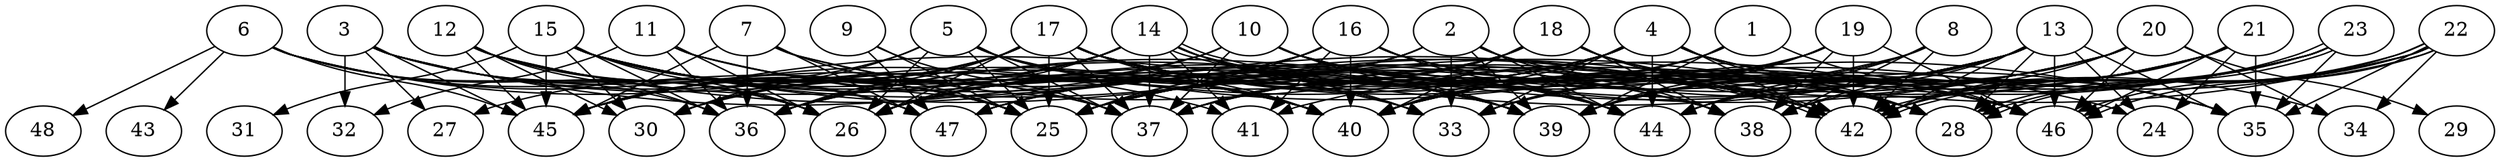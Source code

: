 // DAG (tier=3-complex, mode=compute, n=48, ccr=0.461, fat=0.737, density=0.731, regular=0.285, jump=0.218, mindata=1048576, maxdata=16777216)
// DAG automatically generated by daggen at Sun Aug 24 16:33:34 2025
// /home/ermia/Project/Environments/daggen/bin/daggen --dot --ccr 0.461 --fat 0.737 --regular 0.285 --density 0.731 --jump 0.218 --mindata 1048576 --maxdata 16777216 -n 48 
digraph G {
  1 [size="137874319408627712000", alpha="0.04", expect_size="68937159704313856000"]
  1 -> 37 [size ="213507060531200"]
  1 -> 39 [size ="213507060531200"]
  1 -> 40 [size ="213507060531200"]
  1 -> 46 [size ="213507060531200"]
  2 [size="4747548560737500", alpha="0.05", expect_size="2373774280368750"]
  2 -> 25 [size ="147975045120000"]
  2 -> 26 [size ="147975045120000"]
  2 -> 33 [size ="147975045120000"]
  2 -> 38 [size ="147975045120000"]
  2 -> 39 [size ="147975045120000"]
  2 -> 44 [size ="147975045120000"]
  2 -> 46 [size ="147975045120000"]
  2 -> 47 [size ="147975045120000"]
  3 [size="1341715548693800", alpha="0.05", expect_size="670857774346900"]
  3 -> 25 [size ="35150020739072"]
  3 -> 26 [size ="35150020739072"]
  3 -> 27 [size ="35150020739072"]
  3 -> 32 [size ="35150020739072"]
  3 -> 40 [size ="35150020739072"]
  3 -> 41 [size ="35150020739072"]
  3 -> 42 [size ="35150020739072"]
  3 -> 45 [size ="35150020739072"]
  3 -> 47 [size ="35150020739072"]
  4 [size="4031247961622743552", alpha="0.17", expect_size="2015623980811371776"]
  4 -> 25 [size ="1683388574466048"]
  4 -> 26 [size ="1683388574466048"]
  4 -> 28 [size ="1683388574466048"]
  4 -> 33 [size ="1683388574466048"]
  4 -> 34 [size ="1683388574466048"]
  4 -> 35 [size ="1683388574466048"]
  4 -> 40 [size ="1683388574466048"]
  4 -> 42 [size ="1683388574466048"]
  4 -> 44 [size ="1683388574466048"]
  4 -> 45 [size ="1683388574466048"]
  4 -> 47 [size ="1683388574466048"]
  5 [size="13175892682172808", alpha="0.05", expect_size="6587946341086404"]
  5 -> 25 [size ="811076799168512"]
  5 -> 26 [size ="811076799168512"]
  5 -> 30 [size ="811076799168512"]
  5 -> 35 [size ="811076799168512"]
  5 -> 37 [size ="811076799168512"]
  5 -> 40 [size ="811076799168512"]
  5 -> 44 [size ="811076799168512"]
  5 -> 45 [size ="811076799168512"]
  6 [size="1187373861604901781504", alpha="0.02", expect_size="593686930802450890752"]
  6 -> 25 [size ="897046542286848"]
  6 -> 26 [size ="897046542286848"]
  6 -> 36 [size ="897046542286848"]
  6 -> 37 [size ="897046542286848"]
  6 -> 40 [size ="897046542286848"]
  6 -> 43 [size ="897046542286848"]
  6 -> 45 [size ="897046542286848"]
  6 -> 48 [size ="897046542286848"]
  7 [size="3996946533622714", alpha="0.06", expect_size="1998473266811357"]
  7 -> 25 [size ="256252923871232"]
  7 -> 36 [size ="256252923871232"]
  7 -> 39 [size ="256252923871232"]
  7 -> 45 [size ="256252923871232"]
  7 -> 46 [size ="256252923871232"]
  7 -> 47 [size ="256252923871232"]
  8 [size="12418093950204328", alpha="0.18", expect_size="6209046975102164"]
  8 -> 25 [size ="978809658540032"]
  8 -> 38 [size ="978809658540032"]
  8 -> 39 [size ="978809658540032"]
  8 -> 42 [size ="978809658540032"]
  8 -> 44 [size ="978809658540032"]
  9 [size="1082786533300081000448", alpha="0.16", expect_size="541393266650040500224"]
  9 -> 25 [size ="843564997148672"]
  9 -> 37 [size ="843564997148672"]
  9 -> 47 [size ="843564997148672"]
  10 [size="5118815772118224", alpha="0.05", expect_size="2559407886059112"]
  10 -> 26 [size ="126806761930752"]
  10 -> 37 [size ="126806761930752"]
  10 -> 39 [size ="126806761930752"]
  10 -> 42 [size ="126806761930752"]
  10 -> 44 [size ="126806761930752"]
  10 -> 45 [size ="126806761930752"]
  10 -> 46 [size ="126806761930752"]
  11 [size="143371175319822464", alpha="0.19", expect_size="71685587659911232"]
  11 -> 26 [size ="66567706509312"]
  11 -> 32 [size ="66567706509312"]
  11 -> 36 [size ="66567706509312"]
  11 -> 40 [size ="66567706509312"]
  11 -> 42 [size ="66567706509312"]
  11 -> 44 [size ="66567706509312"]
  12 [size="742755833948946825216", alpha="0.02", expect_size="371377916974473412608"]
  12 -> 25 [size ="656126181900288"]
  12 -> 26 [size ="656126181900288"]
  12 -> 30 [size ="656126181900288"]
  12 -> 36 [size ="656126181900288"]
  12 -> 39 [size ="656126181900288"]
  12 -> 42 [size ="656126181900288"]
  12 -> 45 [size ="656126181900288"]
  13 [size="62519294809793840", alpha="0.07", expect_size="31259647404896920"]
  13 -> 24 [size ="1301508771545088"]
  13 -> 25 [size ="1301508771545088"]
  13 -> 26 [size ="1301508771545088"]
  13 -> 28 [size ="1301508771545088"]
  13 -> 33 [size ="1301508771545088"]
  13 -> 35 [size ="1301508771545088"]
  13 -> 36 [size ="1301508771545088"]
  13 -> 38 [size ="1301508771545088"]
  13 -> 39 [size ="1301508771545088"]
  13 -> 42 [size ="1301508771545088"]
  13 -> 44 [size ="1301508771545088"]
  13 -> 45 [size ="1301508771545088"]
  13 -> 46 [size ="1301508771545088"]
  14 [size="528592855530486104064", alpha="0.15", expect_size="264296427765243052032"]
  14 -> 26 [size ="523002999472128"]
  14 -> 28 [size ="523002999472128"]
  14 -> 30 [size ="523002999472128"]
  14 -> 33 [size ="523002999472128"]
  14 -> 36 [size ="523002999472128"]
  14 -> 37 [size ="523002999472128"]
  14 -> 39 [size ="523002999472128"]
  14 -> 41 [size ="523002999472128"]
  14 -> 42 [size ="523002999472128"]
  14 -> 42 [size ="523002999472128"]
  14 -> 45 [size ="523002999472128"]
  15 [size="2194690358105487872", alpha="0.05", expect_size="1097345179052743936"]
  15 -> 25 [size ="915706354860032"]
  15 -> 26 [size ="915706354860032"]
  15 -> 28 [size ="915706354860032"]
  15 -> 30 [size ="915706354860032"]
  15 -> 31 [size ="915706354860032"]
  15 -> 33 [size ="915706354860032"]
  15 -> 36 [size ="915706354860032"]
  15 -> 37 [size ="915706354860032"]
  15 -> 38 [size ="915706354860032"]
  15 -> 39 [size ="915706354860032"]
  15 -> 40 [size ="915706354860032"]
  15 -> 45 [size ="915706354860032"]
  15 -> 47 [size ="915706354860032"]
  16 [size="3068590032890525384704", alpha="0.09", expect_size="1534295016445262692352"]
  16 -> 25 [size ="1689335468392448"]
  16 -> 26 [size ="1689335468392448"]
  16 -> 35 [size ="1689335468392448"]
  16 -> 36 [size ="1689335468392448"]
  16 -> 40 [size ="1689335468392448"]
  16 -> 41 [size ="1689335468392448"]
  16 -> 44 [size ="1689335468392448"]
  16 -> 46 [size ="1689335468392448"]
  17 [size="1731982256945673", alpha="0.06", expect_size="865991128472836"]
  17 -> 24 [size ="76964144611328"]
  17 -> 25 [size ="76964144611328"]
  17 -> 26 [size ="76964144611328"]
  17 -> 27 [size ="76964144611328"]
  17 -> 28 [size ="76964144611328"]
  17 -> 30 [size ="76964144611328"]
  17 -> 33 [size ="76964144611328"]
  17 -> 36 [size ="76964144611328"]
  17 -> 37 [size ="76964144611328"]
  17 -> 38 [size ="76964144611328"]
  17 -> 40 [size ="76964144611328"]
  17 -> 45 [size ="76964144611328"]
  17 -> 46 [size ="76964144611328"]
  18 [size="2870611347032806260736", alpha="0.19", expect_size="1435305673516403130368"]
  18 -> 26 [size ="1615869381705728"]
  18 -> 28 [size ="1615869381705728"]
  18 -> 30 [size ="1615869381705728"]
  18 -> 37 [size ="1615869381705728"]
  18 -> 38 [size ="1615869381705728"]
  18 -> 40 [size ="1615869381705728"]
  18 -> 42 [size ="1615869381705728"]
  18 -> 46 [size ="1615869381705728"]
  19 [size="6970337197284011", alpha="0.11", expect_size="3485168598642005"]
  19 -> 33 [size ="15310895710208"]
  19 -> 38 [size ="15310895710208"]
  19 -> 39 [size ="15310895710208"]
  19 -> 40 [size ="15310895710208"]
  19 -> 42 [size ="15310895710208"]
  19 -> 46 [size ="15310895710208"]
  19 -> 47 [size ="15310895710208"]
  20 [size="2386378190905486848", alpha="0.08", expect_size="1193189095452743424"]
  20 -> 29 [size ="1026310293946368"]
  20 -> 34 [size ="1026310293946368"]
  20 -> 36 [size ="1026310293946368"]
  20 -> 37 [size ="1026310293946368"]
  20 -> 40 [size ="1026310293946368"]
  20 -> 42 [size ="1026310293946368"]
  20 -> 44 [size ="1026310293946368"]
  20 -> 46 [size ="1026310293946368"]
  20 -> 47 [size ="1026310293946368"]
  21 [size="32946172414235036", alpha="0.18", expect_size="16473086207117518"]
  21 -> 24 [size ="544818958696448"]
  21 -> 25 [size ="544818958696448"]
  21 -> 35 [size ="544818958696448"]
  21 -> 37 [size ="544818958696448"]
  21 -> 38 [size ="544818958696448"]
  21 -> 40 [size ="544818958696448"]
  21 -> 42 [size ="544818958696448"]
  21 -> 44 [size ="544818958696448"]
  21 -> 46 [size ="544818958696448"]
  22 [size="402348728735090176", alpha="0.01", expect_size="201174364367545088"]
  22 -> 25 [size ="458987795382272"]
  22 -> 28 [size ="458987795382272"]
  22 -> 34 [size ="458987795382272"]
  22 -> 35 [size ="458987795382272"]
  22 -> 39 [size ="458987795382272"]
  22 -> 42 [size ="458987795382272"]
  22 -> 42 [size ="458987795382272"]
  22 -> 46 [size ="458987795382272"]
  22 -> 46 [size ="458987795382272"]
  23 [size="4374997150402244247552", alpha="0.17", expect_size="2187498575201122123776"]
  23 -> 28 [size ="2139974031900672"]
  23 -> 28 [size ="2139974031900672"]
  23 -> 33 [size ="2139974031900672"]
  23 -> 35 [size ="2139974031900672"]
  23 -> 39 [size ="2139974031900672"]
  23 -> 40 [size ="2139974031900672"]
  23 -> 41 [size ="2139974031900672"]
  23 -> 42 [size ="2139974031900672"]
  24 [size="12659502622781210624", alpha="0.04", expect_size="6329751311390605312"]
  25 [size="1929823772955405824", alpha="0.10", expect_size="964911886477702912"]
  26 [size="907275004926694016", alpha="0.16", expect_size="453637502463347008"]
  27 [size="129991089924045584", alpha="0.16", expect_size="64995544962022792"]
  28 [size="5460300183009830", alpha="0.12", expect_size="2730150091504915"]
  29 [size="3306052509103248375808", alpha="0.06", expect_size="1653026254551624187904"]
  30 [size="1630377517042152", alpha="0.03", expect_size="815188758521076"]
  31 [size="71467801401927808", alpha="0.19", expect_size="35733900700963904"]
  32 [size="16008297873171672", alpha="0.14", expect_size="8004148936585836"]
  33 [size="2845111783645411328", alpha="0.10", expect_size="1422555891822705664"]
  34 [size="69181650874095120", alpha="0.19", expect_size="34590825437047560"]
  35 [size="132496192738829168", alpha="0.05", expect_size="66248096369414584"]
  36 [size="1130772061934401355776", alpha="0.10", expect_size="565386030967200677888"]
  37 [size="55667305790508864", alpha="0.01", expect_size="27833652895254432"]
  38 [size="9627184116198590", alpha="0.08", expect_size="4813592058099295"]
  39 [size="909460287087902464", alpha="0.15", expect_size="454730143543951232"]
  40 [size="673270123617283072", alpha="0.03", expect_size="336635061808641536"]
  41 [size="261495621532711296", alpha="0.19", expect_size="130747810766355648"]
  42 [size="400938999846717620224", alpha="0.10", expect_size="200469499923358810112"]
  43 [size="2015834307358652672", alpha="0.04", expect_size="1007917153679326336"]
  44 [size="1970595843432828416", alpha="0.11", expect_size="985297921716414208"]
  45 [size="4893881493081817088", alpha="0.12", expect_size="2446940746540908544"]
  46 [size="41861467646512000", alpha="0.05", expect_size="20930733823256000"]
  47 [size="4132282478280902180864", alpha="0.07", expect_size="2066141239140451090432"]
  48 [size="51332453532893080", alpha="0.00", expect_size="25666226766446540"]
}
